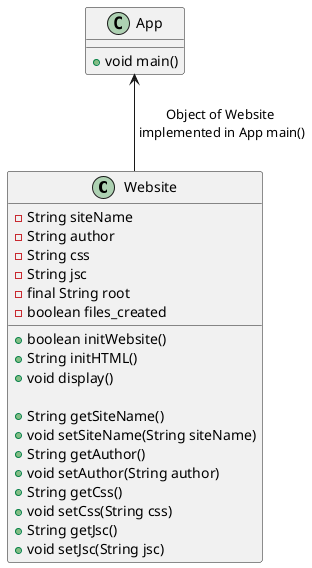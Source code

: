 @startuml

class Website{
    -String siteName
    -String author
    -String css
    -String jsc
    -final String root
    -boolean files_created

    +boolean initWebsite()
    +String initHTML()
    +void display()

    +String getSiteName()
    +void setSiteName(String siteName)
    +String getAuthor()
    +void setAuthor(String author)
    +String getCss()
    +void setCss(String css)
    +String getJsc()
    +void setJsc(String jsc)
}

class App{
    +void main()

}

App <-- Website : Object of Website\n implemented in App main()

@enduml